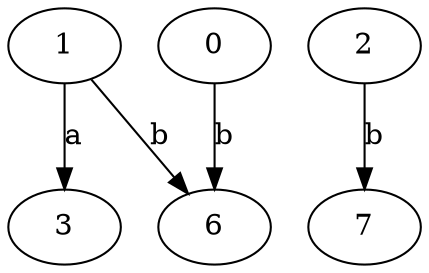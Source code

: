 strict digraph  {
1;
2;
3;
6;
7;
0;
1 -> 3  [label=a];
1 -> 6  [label=b];
2 -> 7  [label=b];
0 -> 6  [label=b];
}
